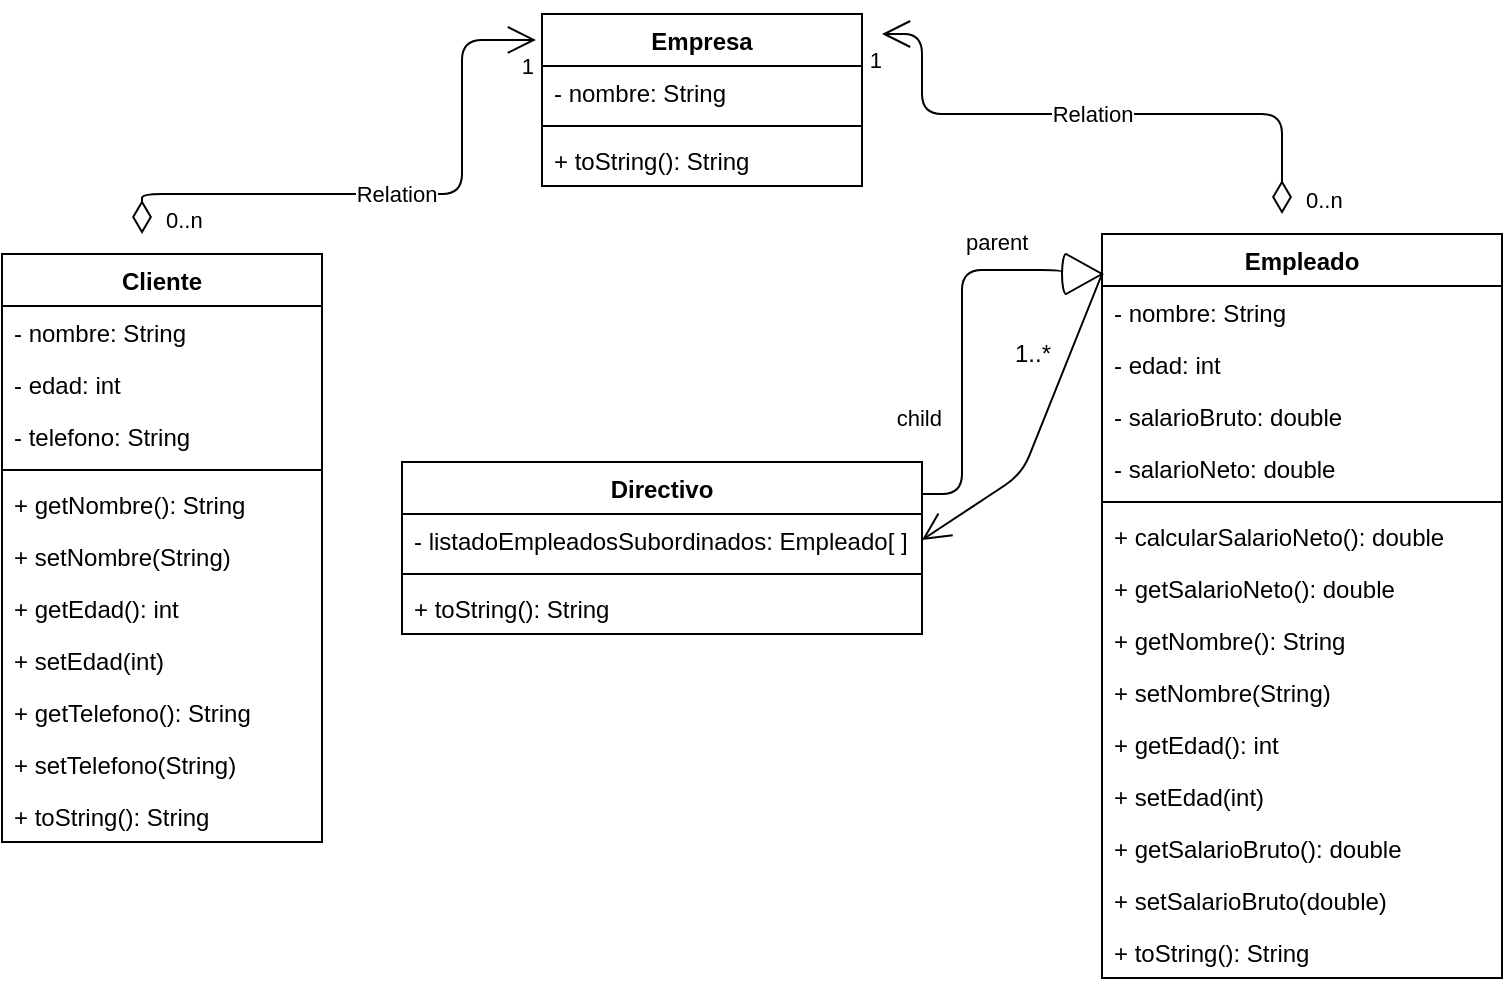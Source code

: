 <mxfile version="13.10.0" type="embed">
    <diagram id="95iuMQE0sN2qvsole6db" name="Page-1">
        <mxGraphModel dx="894" dy="664" grid="1" gridSize="10" guides="1" tooltips="1" connect="1" arrows="1" fold="1" page="1" pageScale="1" pageWidth="827" pageHeight="1169" math="0" shadow="0">
            <root>
                <mxCell id="0"/>
                <mxCell id="1" parent="0"/>
                <mxCell id="2" value="Empresa" style="swimlane;fontStyle=1;align=center;verticalAlign=top;childLayout=stackLayout;horizontal=1;startSize=26;horizontalStack=0;resizeParent=1;resizeParentMax=0;resizeLast=0;collapsible=1;marginBottom=0;" parent="1" vertex="1">
                    <mxGeometry x="300" y="150" width="160" height="86" as="geometry"/>
                </mxCell>
                <mxCell id="3" value="- nombre: String" style="text;strokeColor=none;fillColor=none;align=left;verticalAlign=top;spacingLeft=4;spacingRight=4;overflow=hidden;rotatable=0;points=[[0,0.5],[1,0.5]];portConstraint=eastwest;" parent="2" vertex="1">
                    <mxGeometry y="26" width="160" height="26" as="geometry"/>
                </mxCell>
                <mxCell id="4" value="" style="line;strokeWidth=1;fillColor=none;align=left;verticalAlign=middle;spacingTop=-1;spacingLeft=3;spacingRight=3;rotatable=0;labelPosition=right;points=[];portConstraint=eastwest;" parent="2" vertex="1">
                    <mxGeometry y="52" width="160" height="8" as="geometry"/>
                </mxCell>
                <mxCell id="5" value="+ toString(): String" style="text;strokeColor=none;fillColor=none;align=left;verticalAlign=top;spacingLeft=4;spacingRight=4;overflow=hidden;rotatable=0;points=[[0,0.5],[1,0.5]];portConstraint=eastwest;" parent="2" vertex="1">
                    <mxGeometry y="60" width="160" height="26" as="geometry"/>
                </mxCell>
                <mxCell id="6" value="Cliente" style="swimlane;fontStyle=1;align=center;verticalAlign=top;childLayout=stackLayout;horizontal=1;startSize=26;horizontalStack=0;resizeParent=1;resizeParentMax=0;resizeLast=0;collapsible=1;marginBottom=0;" parent="1" vertex="1">
                    <mxGeometry x="30" y="270" width="160" height="294" as="geometry"/>
                </mxCell>
                <mxCell id="7" value="- nombre: String" style="text;strokeColor=none;fillColor=none;align=left;verticalAlign=top;spacingLeft=4;spacingRight=4;overflow=hidden;rotatable=0;points=[[0,0.5],[1,0.5]];portConstraint=eastwest;" parent="6" vertex="1">
                    <mxGeometry y="26" width="160" height="26" as="geometry"/>
                </mxCell>
                <mxCell id="10" value="- edad: int" style="text;strokeColor=none;fillColor=none;align=left;verticalAlign=top;spacingLeft=4;spacingRight=4;overflow=hidden;rotatable=0;points=[[0,0.5],[1,0.5]];portConstraint=eastwest;" parent="6" vertex="1">
                    <mxGeometry y="52" width="160" height="26" as="geometry"/>
                </mxCell>
                <mxCell id="11" value="- telefono: String" style="text;strokeColor=none;fillColor=none;align=left;verticalAlign=top;spacingLeft=4;spacingRight=4;overflow=hidden;rotatable=0;points=[[0,0.5],[1,0.5]];portConstraint=eastwest;" parent="6" vertex="1">
                    <mxGeometry y="78" width="160" height="26" as="geometry"/>
                </mxCell>
                <mxCell id="8" value="" style="line;strokeWidth=1;fillColor=none;align=left;verticalAlign=middle;spacingTop=-1;spacingLeft=3;spacingRight=3;rotatable=0;labelPosition=right;points=[];portConstraint=eastwest;" parent="6" vertex="1">
                    <mxGeometry y="104" width="160" height="8" as="geometry"/>
                </mxCell>
                <mxCell id="9" value="+ getNombre(): String" style="text;strokeColor=none;fillColor=none;align=left;verticalAlign=top;spacingLeft=4;spacingRight=4;overflow=hidden;rotatable=0;points=[[0,0.5],[1,0.5]];portConstraint=eastwest;" parent="6" vertex="1">
                    <mxGeometry y="112" width="160" height="26" as="geometry"/>
                </mxCell>
                <mxCell id="12" value="+ setNombre(String)" style="text;strokeColor=none;fillColor=none;align=left;verticalAlign=top;spacingLeft=4;spacingRight=4;overflow=hidden;rotatable=0;points=[[0,0.5],[1,0.5]];portConstraint=eastwest;" parent="6" vertex="1">
                    <mxGeometry y="138" width="160" height="26" as="geometry"/>
                </mxCell>
                <mxCell id="13" value="+ getEdad(): int" style="text;strokeColor=none;fillColor=none;align=left;verticalAlign=top;spacingLeft=4;spacingRight=4;overflow=hidden;rotatable=0;points=[[0,0.5],[1,0.5]];portConstraint=eastwest;" parent="6" vertex="1">
                    <mxGeometry y="164" width="160" height="26" as="geometry"/>
                </mxCell>
                <mxCell id="14" value="+ setEdad(int)" style="text;strokeColor=none;fillColor=none;align=left;verticalAlign=top;spacingLeft=4;spacingRight=4;overflow=hidden;rotatable=0;points=[[0,0.5],[1,0.5]];portConstraint=eastwest;" parent="6" vertex="1">
                    <mxGeometry y="190" width="160" height="26" as="geometry"/>
                </mxCell>
                <mxCell id="15" value="+ getTelefono(): String" style="text;strokeColor=none;fillColor=none;align=left;verticalAlign=top;spacingLeft=4;spacingRight=4;overflow=hidden;rotatable=0;points=[[0,0.5],[1,0.5]];portConstraint=eastwest;" parent="6" vertex="1">
                    <mxGeometry y="216" width="160" height="26" as="geometry"/>
                </mxCell>
                <mxCell id="16" value="+ setTelefono(String)" style="text;strokeColor=none;fillColor=none;align=left;verticalAlign=top;spacingLeft=4;spacingRight=4;overflow=hidden;rotatable=0;points=[[0,0.5],[1,0.5]];portConstraint=eastwest;" parent="6" vertex="1">
                    <mxGeometry y="242" width="160" height="26" as="geometry"/>
                </mxCell>
                <mxCell id="35" value="+ toString(): String" style="text;strokeColor=none;fillColor=none;align=left;verticalAlign=top;spacingLeft=4;spacingRight=4;overflow=hidden;rotatable=0;points=[[0,0.5],[1,0.5]];portConstraint=eastwest;" parent="6" vertex="1">
                    <mxGeometry y="268" width="160" height="26" as="geometry"/>
                </mxCell>
                <mxCell id="17" value="Empleado" style="swimlane;fontStyle=1;align=center;verticalAlign=top;childLayout=stackLayout;horizontal=1;startSize=26;horizontalStack=0;resizeParent=1;resizeParentMax=0;resizeLast=0;collapsible=1;marginBottom=0;" parent="1" vertex="1">
                    <mxGeometry x="580" y="260" width="200" height="372" as="geometry"/>
                </mxCell>
                <mxCell id="18" value="- nombre: String" style="text;strokeColor=none;fillColor=none;align=left;verticalAlign=top;spacingLeft=4;spacingRight=4;overflow=hidden;rotatable=0;points=[[0,0.5],[1,0.5]];portConstraint=eastwest;" parent="17" vertex="1">
                    <mxGeometry y="26" width="200" height="26" as="geometry"/>
                </mxCell>
                <mxCell id="19" value="- edad: int" style="text;strokeColor=none;fillColor=none;align=left;verticalAlign=top;spacingLeft=4;spacingRight=4;overflow=hidden;rotatable=0;points=[[0,0.5],[1,0.5]];portConstraint=eastwest;" parent="17" vertex="1">
                    <mxGeometry y="52" width="200" height="26" as="geometry"/>
                </mxCell>
                <mxCell id="20" value="- salarioBruto: double" style="text;strokeColor=none;fillColor=none;align=left;verticalAlign=top;spacingLeft=4;spacingRight=4;overflow=hidden;rotatable=0;points=[[0,0.5],[1,0.5]];portConstraint=eastwest;" parent="17" vertex="1">
                    <mxGeometry y="78" width="200" height="26" as="geometry"/>
                </mxCell>
                <mxCell id="28" value="- salarioNeto: double" style="text;strokeColor=none;fillColor=none;align=left;verticalAlign=top;spacingLeft=4;spacingRight=4;overflow=hidden;rotatable=0;points=[[0,0.5],[1,0.5]];portConstraint=eastwest;" parent="17" vertex="1">
                    <mxGeometry y="104" width="200" height="26" as="geometry"/>
                </mxCell>
                <mxCell id="21" value="" style="line;strokeWidth=1;fillColor=none;align=left;verticalAlign=middle;spacingTop=-1;spacingLeft=3;spacingRight=3;rotatable=0;labelPosition=right;points=[];portConstraint=eastwest;" parent="17" vertex="1">
                    <mxGeometry y="130" width="200" height="8" as="geometry"/>
                </mxCell>
                <mxCell id="29" value="+ calcularSalarioNeto(): double" style="text;strokeColor=none;fillColor=none;align=left;verticalAlign=top;spacingLeft=4;spacingRight=4;overflow=hidden;rotatable=0;points=[[0,0.5],[1,0.5]];portConstraint=eastwest;" parent="17" vertex="1">
                    <mxGeometry y="138" width="200" height="26" as="geometry"/>
                </mxCell>
                <mxCell id="30" value="+ getSalarioNeto(): double" style="text;strokeColor=none;fillColor=none;align=left;verticalAlign=top;spacingLeft=4;spacingRight=4;overflow=hidden;rotatable=0;points=[[0,0.5],[1,0.5]];portConstraint=eastwest;" parent="17" vertex="1">
                    <mxGeometry y="164" width="200" height="26" as="geometry"/>
                </mxCell>
                <mxCell id="22" value="+ getNombre(): String" style="text;strokeColor=none;fillColor=none;align=left;verticalAlign=top;spacingLeft=4;spacingRight=4;overflow=hidden;rotatable=0;points=[[0,0.5],[1,0.5]];portConstraint=eastwest;" parent="17" vertex="1">
                    <mxGeometry y="190" width="200" height="26" as="geometry"/>
                </mxCell>
                <mxCell id="23" value="+ setNombre(String)" style="text;strokeColor=none;fillColor=none;align=left;verticalAlign=top;spacingLeft=4;spacingRight=4;overflow=hidden;rotatable=0;points=[[0,0.5],[1,0.5]];portConstraint=eastwest;" parent="17" vertex="1">
                    <mxGeometry y="216" width="200" height="26" as="geometry"/>
                </mxCell>
                <mxCell id="24" value="+ getEdad(): int" style="text;strokeColor=none;fillColor=none;align=left;verticalAlign=top;spacingLeft=4;spacingRight=4;overflow=hidden;rotatable=0;points=[[0,0.5],[1,0.5]];portConstraint=eastwest;" parent="17" vertex="1">
                    <mxGeometry y="242" width="200" height="26" as="geometry"/>
                </mxCell>
                <mxCell id="25" value="+ setEdad(int)" style="text;strokeColor=none;fillColor=none;align=left;verticalAlign=top;spacingLeft=4;spacingRight=4;overflow=hidden;rotatable=0;points=[[0,0.5],[1,0.5]];portConstraint=eastwest;" parent="17" vertex="1">
                    <mxGeometry y="268" width="200" height="26" as="geometry"/>
                </mxCell>
                <mxCell id="26" value="+ getSalarioBruto(): double" style="text;strokeColor=none;fillColor=none;align=left;verticalAlign=top;spacingLeft=4;spacingRight=4;overflow=hidden;rotatable=0;points=[[0,0.5],[1,0.5]];portConstraint=eastwest;" parent="17" vertex="1">
                    <mxGeometry y="294" width="200" height="26" as="geometry"/>
                </mxCell>
                <mxCell id="27" value="+ setSalarioBruto(double)" style="text;strokeColor=none;fillColor=none;align=left;verticalAlign=top;spacingLeft=4;spacingRight=4;overflow=hidden;rotatable=0;points=[[0,0.5],[1,0.5]];portConstraint=eastwest;" parent="17" vertex="1">
                    <mxGeometry y="320" width="200" height="26" as="geometry"/>
                </mxCell>
                <mxCell id="36" value="+ toString(): String" style="text;strokeColor=none;fillColor=none;align=left;verticalAlign=top;spacingLeft=4;spacingRight=4;overflow=hidden;rotatable=0;points=[[0,0.5],[1,0.5]];portConstraint=eastwest;" parent="17" vertex="1">
                    <mxGeometry y="346" width="200" height="26" as="geometry"/>
                </mxCell>
                <mxCell id="31" value="Directivo" style="swimlane;fontStyle=1;align=center;verticalAlign=top;childLayout=stackLayout;horizontal=1;startSize=26;horizontalStack=0;resizeParent=1;resizeParentMax=0;resizeLast=0;collapsible=1;marginBottom=0;" parent="1" vertex="1">
                    <mxGeometry x="230" y="374" width="260" height="86" as="geometry"/>
                </mxCell>
                <mxCell id="32" value="- listadoEmpleadosSubordinados: Empleado[ ]" style="text;strokeColor=none;fillColor=none;align=left;verticalAlign=top;spacingLeft=4;spacingRight=4;overflow=hidden;rotatable=0;points=[[0,0.5],[1,0.5]];portConstraint=eastwest;" parent="31" vertex="1">
                    <mxGeometry y="26" width="260" height="26" as="geometry"/>
                </mxCell>
                <mxCell id="33" value="" style="line;strokeWidth=1;fillColor=none;align=left;verticalAlign=middle;spacingTop=-1;spacingLeft=3;spacingRight=3;rotatable=0;labelPosition=right;points=[];portConstraint=eastwest;" parent="31" vertex="1">
                    <mxGeometry y="52" width="260" height="8" as="geometry"/>
                </mxCell>
                <mxCell id="34" value="+ toString(): String" style="text;strokeColor=none;fillColor=none;align=left;verticalAlign=top;spacingLeft=4;spacingRight=4;overflow=hidden;rotatable=0;points=[[0,0.5],[1,0.5]];portConstraint=eastwest;" parent="31" vertex="1">
                    <mxGeometry y="60" width="260" height="26" as="geometry"/>
                </mxCell>
                <mxCell id="40" value="" style="endArrow=none;html=1;edgeStyle=orthogonalEdgeStyle;exitX=0;exitY=0;exitDx=10;exitDy=20;exitPerimeter=0;" parent="1" edge="1" source="49">
                    <mxGeometry relative="1" as="geometry">
                        <mxPoint x="550" y="278" as="sourcePoint"/>
                        <mxPoint x="490" y="390" as="targetPoint"/>
                        <Array as="points">
                            <mxPoint x="560" y="278"/>
                            <mxPoint x="510" y="278"/>
                            <mxPoint x="510" y="390"/>
                        </Array>
                    </mxGeometry>
                </mxCell>
                <mxCell id="41" value="parent" style="edgeLabel;resizable=0;html=1;align=left;verticalAlign=bottom;" parent="40" connectable="0" vertex="1">
                    <mxGeometry x="-1" relative="1" as="geometry">
                        <mxPoint x="-50" y="-7.86" as="offset"/>
                    </mxGeometry>
                </mxCell>
                <mxCell id="42" value="child" style="edgeLabel;resizable=0;html=1;align=right;verticalAlign=bottom;" parent="40" connectable="0" vertex="1">
                    <mxGeometry x="1" relative="1" as="geometry">
                        <mxPoint x="10" y="-30" as="offset"/>
                    </mxGeometry>
                </mxCell>
                <mxCell id="43" value="Relation" style="endArrow=open;html=1;endSize=12;startArrow=diamondThin;startSize=14;startFill=0;edgeStyle=orthogonalEdgeStyle;entryX=-0.019;entryY=0.151;entryDx=0;entryDy=0;entryPerimeter=0;" parent="1" target="2" edge="1">
                    <mxGeometry relative="1" as="geometry">
                        <mxPoint x="100" y="260" as="sourcePoint"/>
                        <mxPoint x="490" y="340" as="targetPoint"/>
                        <Array as="points">
                            <mxPoint x="100" y="240"/>
                            <mxPoint x="260" y="240"/>
                            <mxPoint x="260" y="163"/>
                        </Array>
                    </mxGeometry>
                </mxCell>
                <mxCell id="44" value="0..n" style="edgeLabel;resizable=0;html=1;align=left;verticalAlign=top;" parent="43" connectable="0" vertex="1">
                    <mxGeometry x="-1" relative="1" as="geometry">
                        <mxPoint x="10" y="-20" as="offset"/>
                    </mxGeometry>
                </mxCell>
                <mxCell id="45" value="1" style="edgeLabel;resizable=0;html=1;align=right;verticalAlign=top;" parent="43" connectable="0" vertex="1">
                    <mxGeometry x="1" relative="1" as="geometry"/>
                </mxCell>
                <mxCell id="46" value="Relation" style="endArrow=open;html=1;endSize=12;startArrow=diamondThin;startSize=14;startFill=0;edgeStyle=orthogonalEdgeStyle;" parent="1" edge="1">
                    <mxGeometry relative="1" as="geometry">
                        <mxPoint x="670" y="250" as="sourcePoint"/>
                        <mxPoint x="470" y="160" as="targetPoint"/>
                        <Array as="points">
                            <mxPoint x="670" y="200"/>
                            <mxPoint x="490" y="200"/>
                            <mxPoint x="490" y="160"/>
                        </Array>
                    </mxGeometry>
                </mxCell>
                <mxCell id="47" value="0..n" style="edgeLabel;resizable=0;html=1;align=left;verticalAlign=top;" parent="46" connectable="0" vertex="1">
                    <mxGeometry x="-1" relative="1" as="geometry">
                        <mxPoint x="10" y="-20" as="offset"/>
                    </mxGeometry>
                </mxCell>
                <mxCell id="48" value="1" style="edgeLabel;resizable=0;html=1;align=right;verticalAlign=top;" parent="46" connectable="0" vertex="1">
                    <mxGeometry x="1" relative="1" as="geometry"/>
                </mxCell>
                <mxCell id="49" value="" style="verticalLabelPosition=bottom;verticalAlign=top;html=1;shape=mxgraph.basic.cone2;dx=0.5;dy=0.9;direction=south;" parent="1" vertex="1">
                    <mxGeometry x="560" y="270" width="20" height="20" as="geometry"/>
                </mxCell>
                <mxCell id="50" value="1..*" style="text;html=1;align=center;verticalAlign=middle;resizable=0;points=[];autosize=1;" vertex="1" parent="1">
                    <mxGeometry x="530" y="310" width="30" height="20" as="geometry"/>
                </mxCell>
                <mxCell id="51" value="" style="endArrow=open;endFill=1;endSize=12;html=1;entryX=1;entryY=0.5;entryDx=0;entryDy=0;" edge="1" parent="1" source="49" target="32">
                    <mxGeometry width="160" relative="1" as="geometry">
                        <mxPoint x="330" y="340" as="sourcePoint"/>
                        <mxPoint x="490" y="340" as="targetPoint"/>
                        <Array as="points">
                            <mxPoint x="580" y="280"/>
                            <mxPoint x="540" y="380"/>
                        </Array>
                    </mxGeometry>
                </mxCell>
            </root>
        </mxGraphModel>
    </diagram>
</mxfile>